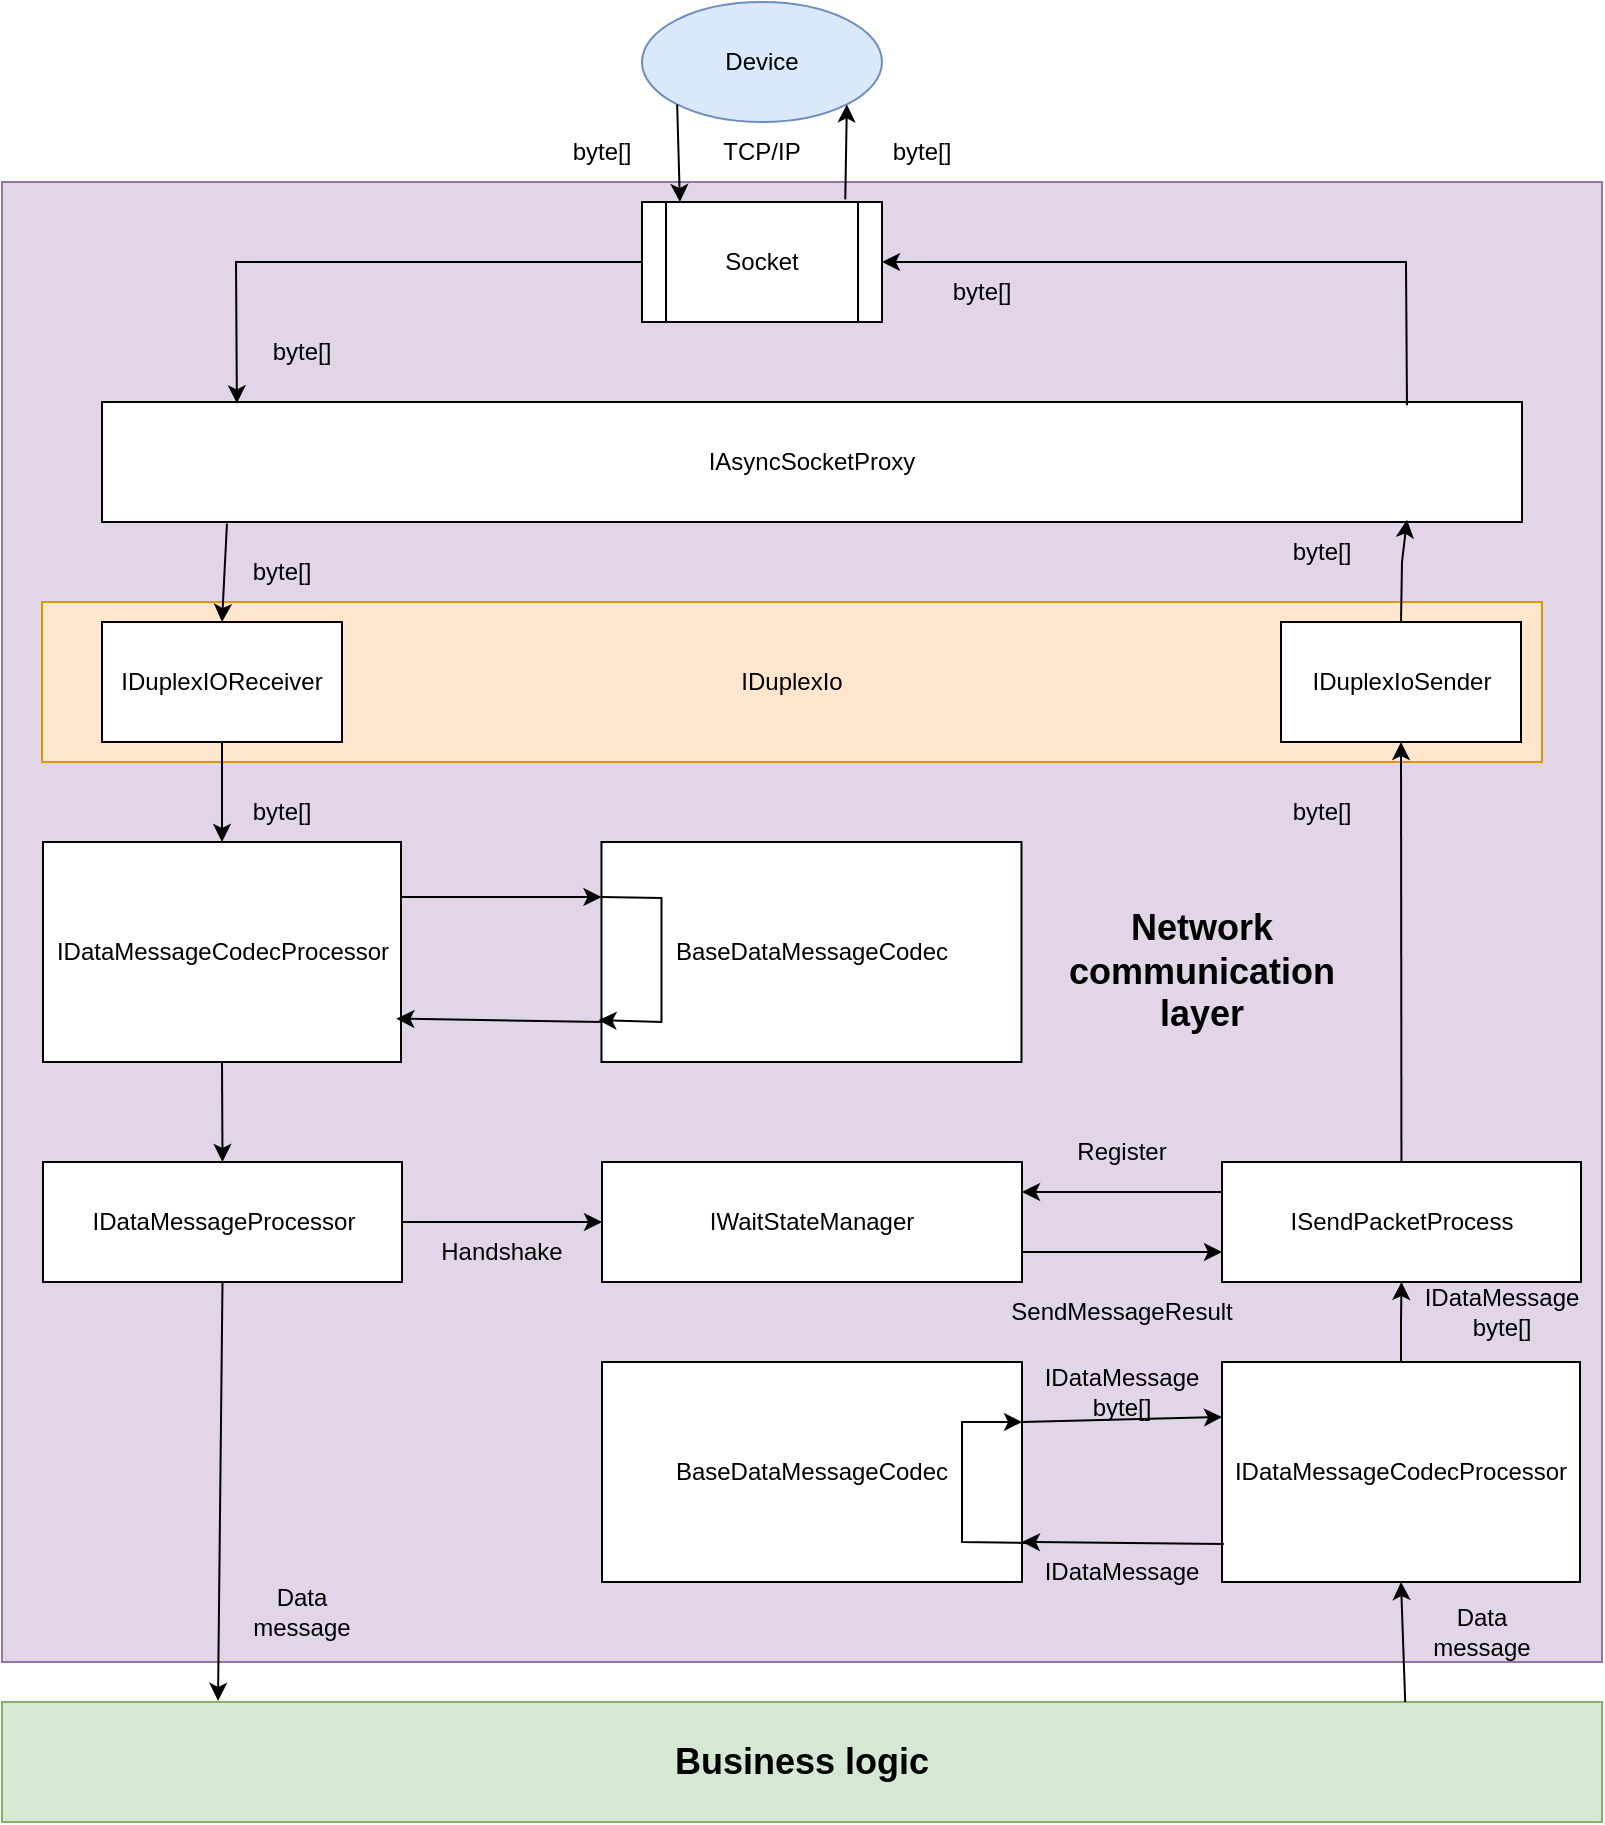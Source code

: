 <mxfile version="27.0.5">
  <diagram name="Seite-1" id="i6gNW_2jny0aC1WbpsvI">
    <mxGraphModel dx="1011" dy="690" grid="1" gridSize="10" guides="1" tooltips="1" connect="1" arrows="1" fold="1" page="1" pageScale="1" pageWidth="827" pageHeight="1169" math="0" shadow="0">
      <root>
        <mxCell id="0" />
        <mxCell id="1" parent="0" />
        <mxCell id="gcjxKdh7NK31AJYSXxOY-63" value="" style="rounded=0;whiteSpace=wrap;html=1;fillColor=#e1d5e7;strokeColor=#9673a6;" vertex="1" parent="1">
          <mxGeometry x="20" y="90" width="800" height="740" as="geometry" />
        </mxCell>
        <mxCell id="gcjxKdh7NK31AJYSXxOY-5" value="IDuplexIo" style="rounded=0;whiteSpace=wrap;html=1;fillColor=#ffe6cc;strokeColor=#d79b00;" vertex="1" parent="1">
          <mxGeometry x="40" y="300" width="750" height="80" as="geometry" />
        </mxCell>
        <mxCell id="gcjxKdh7NK31AJYSXxOY-1" value="IAsyncSocketProxy" style="rounded=0;whiteSpace=wrap;html=1;" vertex="1" parent="1">
          <mxGeometry x="70" y="200" width="710" height="60" as="geometry" />
        </mxCell>
        <mxCell id="gcjxKdh7NK31AJYSXxOY-2" value="Socket" style="shape=process;whiteSpace=wrap;html=1;backgroundOutline=1;" vertex="1" parent="1">
          <mxGeometry x="340" y="100" width="120" height="60" as="geometry" />
        </mxCell>
        <mxCell id="gcjxKdh7NK31AJYSXxOY-3" value="IDuplexIOReceiver" style="rounded=0;whiteSpace=wrap;html=1;" vertex="1" parent="1">
          <mxGeometry x="70" y="310" width="120" height="60" as="geometry" />
        </mxCell>
        <mxCell id="gcjxKdh7NK31AJYSXxOY-4" value="IDuplexIoSender" style="rounded=0;whiteSpace=wrap;html=1;" vertex="1" parent="1">
          <mxGeometry x="659.5" y="310" width="120" height="60" as="geometry" />
        </mxCell>
        <mxCell id="gcjxKdh7NK31AJYSXxOY-6" value="" style="endArrow=classic;html=1;rounded=0;entryX=0.5;entryY=0;entryDx=0;entryDy=0;exitX=0.088;exitY=1.012;exitDx=0;exitDy=0;exitPerimeter=0;" edge="1" parent="1" source="gcjxKdh7NK31AJYSXxOY-1" target="gcjxKdh7NK31AJYSXxOY-3">
          <mxGeometry width="50" height="50" relative="1" as="geometry">
            <mxPoint x="160" y="261" as="sourcePoint" />
            <mxPoint x="450" y="300" as="targetPoint" />
          </mxGeometry>
        </mxCell>
        <mxCell id="gcjxKdh7NK31AJYSXxOY-7" value="" style="endArrow=classic;html=1;rounded=0;exitX=0;exitY=0.5;exitDx=0;exitDy=0;entryX=0.095;entryY=0.011;entryDx=0;entryDy=0;entryPerimeter=0;" edge="1" parent="1" source="gcjxKdh7NK31AJYSXxOY-2" target="gcjxKdh7NK31AJYSXxOY-1">
          <mxGeometry width="50" height="50" relative="1" as="geometry">
            <mxPoint x="220" y="70" as="sourcePoint" />
            <mxPoint x="159" y="190" as="targetPoint" />
            <Array as="points">
              <mxPoint x="137" y="130" />
            </Array>
          </mxGeometry>
        </mxCell>
        <mxCell id="gcjxKdh7NK31AJYSXxOY-8" value="" style="endArrow=classic;html=1;rounded=0;exitX=0.919;exitY=0.028;exitDx=0;exitDy=0;exitPerimeter=0;entryX=1;entryY=0.5;entryDx=0;entryDy=0;" edge="1" parent="1" source="gcjxKdh7NK31AJYSXxOY-1" target="gcjxKdh7NK31AJYSXxOY-2">
          <mxGeometry width="50" height="50" relative="1" as="geometry">
            <mxPoint x="390" y="250" as="sourcePoint" />
            <mxPoint x="440" y="200" as="targetPoint" />
            <Array as="points">
              <mxPoint x="722" y="130" />
            </Array>
          </mxGeometry>
        </mxCell>
        <mxCell id="gcjxKdh7NK31AJYSXxOY-9" value="" style="endArrow=classic;html=1;rounded=0;exitX=0.5;exitY=0;exitDx=0;exitDy=0;entryX=0.919;entryY=0.981;entryDx=0;entryDy=0;entryPerimeter=0;" edge="1" parent="1" source="gcjxKdh7NK31AJYSXxOY-4" target="gcjxKdh7NK31AJYSXxOY-1">
          <mxGeometry width="50" height="50" relative="1" as="geometry">
            <mxPoint x="390" y="250" as="sourcePoint" />
            <mxPoint x="700" y="270" as="targetPoint" />
            <Array as="points">
              <mxPoint x="720" y="280" />
            </Array>
          </mxGeometry>
        </mxCell>
        <mxCell id="gcjxKdh7NK31AJYSXxOY-10" value="Device" style="ellipse;whiteSpace=wrap;html=1;fillColor=#dae8fc;strokeColor=#6c8ebf;" vertex="1" parent="1">
          <mxGeometry x="340" width="120" height="60" as="geometry" />
        </mxCell>
        <mxCell id="gcjxKdh7NK31AJYSXxOY-11" value="" style="endArrow=classic;html=1;rounded=0;exitX=0;exitY=1;exitDx=0;exitDy=0;entryX=0.158;entryY=0;entryDx=0;entryDy=0;entryPerimeter=0;" edge="1" parent="1" source="gcjxKdh7NK31AJYSXxOY-10" target="gcjxKdh7NK31AJYSXxOY-2">
          <mxGeometry width="50" height="50" relative="1" as="geometry">
            <mxPoint x="390" y="250" as="sourcePoint" />
            <mxPoint x="440" y="200" as="targetPoint" />
          </mxGeometry>
        </mxCell>
        <mxCell id="gcjxKdh7NK31AJYSXxOY-12" value="" style="endArrow=classic;html=1;rounded=0;entryX=1;entryY=1;entryDx=0;entryDy=0;exitX=0.847;exitY=-0.022;exitDx=0;exitDy=0;exitPerimeter=0;" edge="1" parent="1" source="gcjxKdh7NK31AJYSXxOY-2" target="gcjxKdh7NK31AJYSXxOY-10">
          <mxGeometry width="50" height="50" relative="1" as="geometry">
            <mxPoint x="390" y="250" as="sourcePoint" />
            <mxPoint x="440" y="200" as="targetPoint" />
          </mxGeometry>
        </mxCell>
        <mxCell id="gcjxKdh7NK31AJYSXxOY-13" value="byte[]" style="text;html=1;align=center;verticalAlign=middle;whiteSpace=wrap;rounded=0;" vertex="1" parent="1">
          <mxGeometry x="649.5" y="260" width="60" height="30" as="geometry" />
        </mxCell>
        <mxCell id="gcjxKdh7NK31AJYSXxOY-14" value="byte[]" style="text;html=1;align=center;verticalAlign=middle;whiteSpace=wrap;rounded=0;" vertex="1" parent="1">
          <mxGeometry x="130" y="270" width="60" height="30" as="geometry" />
        </mxCell>
        <mxCell id="gcjxKdh7NK31AJYSXxOY-15" value="byte[]" style="text;html=1;align=center;verticalAlign=middle;whiteSpace=wrap;rounded=0;" vertex="1" parent="1">
          <mxGeometry x="140" y="160" width="60" height="30" as="geometry" />
        </mxCell>
        <mxCell id="gcjxKdh7NK31AJYSXxOY-16" value="byte[]" style="text;html=1;align=center;verticalAlign=middle;whiteSpace=wrap;rounded=0;" vertex="1" parent="1">
          <mxGeometry x="480" y="130" width="60" height="30" as="geometry" />
        </mxCell>
        <mxCell id="gcjxKdh7NK31AJYSXxOY-17" value="byte[]" style="text;html=1;align=center;verticalAlign=middle;whiteSpace=wrap;rounded=0;" vertex="1" parent="1">
          <mxGeometry x="450" y="60" width="60" height="30" as="geometry" />
        </mxCell>
        <mxCell id="gcjxKdh7NK31AJYSXxOY-18" value="byte[]" style="text;html=1;align=center;verticalAlign=middle;whiteSpace=wrap;rounded=0;" vertex="1" parent="1">
          <mxGeometry x="290" y="60" width="60" height="30" as="geometry" />
        </mxCell>
        <mxCell id="gcjxKdh7NK31AJYSXxOY-19" value="TCP/IP" style="text;html=1;align=center;verticalAlign=middle;whiteSpace=wrap;rounded=0;" vertex="1" parent="1">
          <mxGeometry x="370" y="60" width="60" height="30" as="geometry" />
        </mxCell>
        <mxCell id="gcjxKdh7NK31AJYSXxOY-20" value="IDataMessageCodecProcessor" style="rounded=0;whiteSpace=wrap;html=1;" vertex="1" parent="1">
          <mxGeometry x="40.5" y="420" width="179" height="110" as="geometry" />
        </mxCell>
        <mxCell id="gcjxKdh7NK31AJYSXxOY-21" value="BaseDataMessageCodec" style="rounded=0;whiteSpace=wrap;html=1;" vertex="1" parent="1">
          <mxGeometry x="319.74" y="420" width="210" height="110" as="geometry" />
        </mxCell>
        <mxCell id="gcjxKdh7NK31AJYSXxOY-24" value="" style="endArrow=classic;html=1;rounded=0;exitX=1;exitY=0.25;exitDx=0;exitDy=0;entryX=0;entryY=0.25;entryDx=0;entryDy=0;" edge="1" parent="1" source="gcjxKdh7NK31AJYSXxOY-20" target="gcjxKdh7NK31AJYSXxOY-21">
          <mxGeometry width="50" height="50" relative="1" as="geometry">
            <mxPoint x="390" y="450" as="sourcePoint" />
            <mxPoint x="440" y="400" as="targetPoint" />
          </mxGeometry>
        </mxCell>
        <mxCell id="gcjxKdh7NK31AJYSXxOY-26" value="" style="endArrow=classic;html=1;rounded=0;entryX=-0.007;entryY=0.81;entryDx=0;entryDy=0;entryPerimeter=0;exitX=0;exitY=0.25;exitDx=0;exitDy=0;" edge="1" parent="1" source="gcjxKdh7NK31AJYSXxOY-21" target="gcjxKdh7NK31AJYSXxOY-21">
          <mxGeometry width="50" height="50" relative="1" as="geometry">
            <mxPoint x="319.74" y="450" as="sourcePoint" />
            <mxPoint x="319.74" y="520" as="targetPoint" />
            <Array as="points">
              <mxPoint x="349.74" y="448" />
              <mxPoint x="349.74" y="510" />
            </Array>
          </mxGeometry>
        </mxCell>
        <mxCell id="gcjxKdh7NK31AJYSXxOY-27" value="" style="endArrow=classic;html=1;rounded=0;entryX=0.987;entryY=0.803;entryDx=0;entryDy=0;entryPerimeter=0;" edge="1" parent="1" target="gcjxKdh7NK31AJYSXxOY-20">
          <mxGeometry width="50" height="50" relative="1" as="geometry">
            <mxPoint x="320" y="510" as="sourcePoint" />
            <mxPoint x="280" y="510" as="targetPoint" />
          </mxGeometry>
        </mxCell>
        <mxCell id="gcjxKdh7NK31AJYSXxOY-31" value="" style="endArrow=classic;html=1;rounded=0;entryX=0.5;entryY=1;entryDx=0;entryDy=0;" edge="1" parent="1" source="gcjxKdh7NK31AJYSXxOY-42" target="gcjxKdh7NK31AJYSXxOY-4">
          <mxGeometry width="50" height="50" relative="1" as="geometry">
            <mxPoint x="719.5" y="420.0" as="sourcePoint" />
            <mxPoint x="459.5" y="450" as="targetPoint" />
          </mxGeometry>
        </mxCell>
        <mxCell id="gcjxKdh7NK31AJYSXxOY-33" value="" style="endArrow=classic;html=1;rounded=0;exitX=0.5;exitY=1;exitDx=0;exitDy=0;entryX=0.5;entryY=0;entryDx=0;entryDy=0;" edge="1" parent="1" source="gcjxKdh7NK31AJYSXxOY-3" target="gcjxKdh7NK31AJYSXxOY-20">
          <mxGeometry width="50" height="50" relative="1" as="geometry">
            <mxPoint x="240" y="500" as="sourcePoint" />
            <mxPoint x="290" y="450" as="targetPoint" />
          </mxGeometry>
        </mxCell>
        <mxCell id="gcjxKdh7NK31AJYSXxOY-35" value="IDataMessageProcessor" style="rounded=0;whiteSpace=wrap;html=1;" vertex="1" parent="1">
          <mxGeometry x="40.5" y="580" width="179.5" height="60" as="geometry" />
        </mxCell>
        <mxCell id="gcjxKdh7NK31AJYSXxOY-36" value="BaseDataMessageCodec" style="rounded=0;whiteSpace=wrap;html=1;" vertex="1" parent="1">
          <mxGeometry x="320" y="680" width="210" height="110" as="geometry" />
        </mxCell>
        <mxCell id="gcjxKdh7NK31AJYSXxOY-37" value="IDataMessageCodecProcessor" style="rounded=0;whiteSpace=wrap;html=1;" vertex="1" parent="1">
          <mxGeometry x="630" y="680" width="179" height="110" as="geometry" />
        </mxCell>
        <mxCell id="gcjxKdh7NK31AJYSXxOY-39" value="" style="endArrow=classic;html=1;rounded=0;exitX=0.005;exitY=0.827;exitDx=0;exitDy=0;entryX=1;entryY=0.25;entryDx=0;entryDy=0;exitPerimeter=0;" edge="1" parent="1" source="gcjxKdh7NK31AJYSXxOY-37">
          <mxGeometry width="50" height="50" relative="1" as="geometry">
            <mxPoint x="630" y="770" as="sourcePoint" />
            <mxPoint x="530" y="770" as="targetPoint" />
          </mxGeometry>
        </mxCell>
        <mxCell id="gcjxKdh7NK31AJYSXxOY-40" value="" style="endArrow=classic;html=1;rounded=0;exitX=1;exitY=0.75;exitDx=0;exitDy=0;entryX=0;entryY=0.25;entryDx=0;entryDy=0;" edge="1" parent="1" target="gcjxKdh7NK31AJYSXxOY-37">
          <mxGeometry width="50" height="50" relative="1" as="geometry">
            <mxPoint x="530" y="710" as="sourcePoint" />
            <mxPoint x="600" y="710" as="targetPoint" />
          </mxGeometry>
        </mxCell>
        <mxCell id="gcjxKdh7NK31AJYSXxOY-41" value="" style="endArrow=classic;html=1;rounded=0;exitX=1;exitY=0.25;exitDx=0;exitDy=0;" edge="1" parent="1">
          <mxGeometry width="50" height="50" relative="1" as="geometry">
            <mxPoint x="532.52" y="770.48" as="sourcePoint" />
            <mxPoint x="530" y="710" as="targetPoint" />
            <Array as="points">
              <mxPoint x="500" y="770" />
              <mxPoint x="500" y="710" />
            </Array>
          </mxGeometry>
        </mxCell>
        <mxCell id="gcjxKdh7NK31AJYSXxOY-42" value="ISendPacketProcess" style="rounded=0;whiteSpace=wrap;html=1;" vertex="1" parent="1">
          <mxGeometry x="630" y="580" width="179.5" height="60" as="geometry" />
        </mxCell>
        <mxCell id="gcjxKdh7NK31AJYSXxOY-43" value="IWaitStateManager" style="rounded=0;whiteSpace=wrap;html=1;" vertex="1" parent="1">
          <mxGeometry x="320" y="580" width="210" height="60" as="geometry" />
        </mxCell>
        <mxCell id="gcjxKdh7NK31AJYSXxOY-44" value="" style="endArrow=classic;html=1;rounded=0;exitX=0;exitY=0.25;exitDx=0;exitDy=0;entryX=1;entryY=0.25;entryDx=0;entryDy=0;" edge="1" parent="1" source="gcjxKdh7NK31AJYSXxOY-42" target="gcjxKdh7NK31AJYSXxOY-43">
          <mxGeometry width="50" height="50" relative="1" as="geometry">
            <mxPoint x="450" y="570" as="sourcePoint" />
            <mxPoint x="500" y="520" as="targetPoint" />
          </mxGeometry>
        </mxCell>
        <mxCell id="gcjxKdh7NK31AJYSXxOY-45" value="" style="endArrow=classic;html=1;rounded=0;exitX=1;exitY=0.75;exitDx=0;exitDy=0;entryX=0;entryY=0.75;entryDx=0;entryDy=0;" edge="1" parent="1" source="gcjxKdh7NK31AJYSXxOY-43" target="gcjxKdh7NK31AJYSXxOY-42">
          <mxGeometry width="50" height="50" relative="1" as="geometry">
            <mxPoint x="450" y="570" as="sourcePoint" />
            <mxPoint x="500" y="520" as="targetPoint" />
          </mxGeometry>
        </mxCell>
        <mxCell id="gcjxKdh7NK31AJYSXxOY-46" value="Register" style="text;html=1;align=center;verticalAlign=middle;whiteSpace=wrap;rounded=0;" vertex="1" parent="1">
          <mxGeometry x="550" y="560" width="60" height="30" as="geometry" />
        </mxCell>
        <mxCell id="gcjxKdh7NK31AJYSXxOY-49" value="" style="edgeStyle=orthogonalEdgeStyle;rounded=0;orthogonalLoop=1;jettySize=auto;html=1;exitX=0.5;exitY=0;exitDx=0;exitDy=0;entryX=0.5;entryY=1;entryDx=0;entryDy=0;" edge="1" parent="1" source="gcjxKdh7NK31AJYSXxOY-37" target="gcjxKdh7NK31AJYSXxOY-42">
          <mxGeometry relative="1" as="geometry" />
        </mxCell>
        <mxCell id="gcjxKdh7NK31AJYSXxOY-47" value="SendMessageResult" style="text;html=1;align=center;verticalAlign=middle;whiteSpace=wrap;rounded=0;" vertex="1" parent="1">
          <mxGeometry x="550" y="640" width="60" height="30" as="geometry" />
        </mxCell>
        <mxCell id="gcjxKdh7NK31AJYSXxOY-50" value="byte[]" style="text;html=1;align=center;verticalAlign=middle;whiteSpace=wrap;rounded=0;" vertex="1" parent="1">
          <mxGeometry x="649.5" y="390" width="60" height="30" as="geometry" />
        </mxCell>
        <mxCell id="gcjxKdh7NK31AJYSXxOY-51" value="IDataMessage&lt;div&gt;byte[]&lt;/div&gt;" style="text;html=1;align=center;verticalAlign=middle;whiteSpace=wrap;rounded=0;" vertex="1" parent="1">
          <mxGeometry x="739.5" y="640" width="60" height="30" as="geometry" />
        </mxCell>
        <mxCell id="gcjxKdh7NK31AJYSXxOY-52" value="IDataMessage" style="text;html=1;align=center;verticalAlign=middle;whiteSpace=wrap;rounded=0;" vertex="1" parent="1">
          <mxGeometry x="550" y="770" width="60" height="30" as="geometry" />
        </mxCell>
        <mxCell id="gcjxKdh7NK31AJYSXxOY-53" value="Data message" style="text;html=1;align=center;verticalAlign=middle;whiteSpace=wrap;rounded=0;" vertex="1" parent="1">
          <mxGeometry x="140" y="790" width="60" height="30" as="geometry" />
        </mxCell>
        <mxCell id="gcjxKdh7NK31AJYSXxOY-54" value="IDataMessage&lt;div&gt;byte[]&lt;/div&gt;" style="text;html=1;align=center;verticalAlign=middle;whiteSpace=wrap;rounded=0;" vertex="1" parent="1">
          <mxGeometry x="550" y="680" width="60" height="30" as="geometry" />
        </mxCell>
        <mxCell id="gcjxKdh7NK31AJYSXxOY-55" value="byte[]" style="text;html=1;align=center;verticalAlign=middle;whiteSpace=wrap;rounded=0;" vertex="1" parent="1">
          <mxGeometry x="130" y="390" width="60" height="30" as="geometry" />
        </mxCell>
        <mxCell id="gcjxKdh7NK31AJYSXxOY-56" value="Handshake" style="text;html=1;align=center;verticalAlign=middle;whiteSpace=wrap;rounded=0;" vertex="1" parent="1">
          <mxGeometry x="240" y="610" width="60" height="30" as="geometry" />
        </mxCell>
        <mxCell id="gcjxKdh7NK31AJYSXxOY-57" value="" style="endArrow=classic;html=1;rounded=0;exitX=1;exitY=0.5;exitDx=0;exitDy=0;" edge="1" parent="1" source="gcjxKdh7NK31AJYSXxOY-35" target="gcjxKdh7NK31AJYSXxOY-43">
          <mxGeometry width="50" height="50" relative="1" as="geometry">
            <mxPoint x="450" y="610" as="sourcePoint" />
            <mxPoint x="500" y="560" as="targetPoint" />
          </mxGeometry>
        </mxCell>
        <mxCell id="gcjxKdh7NK31AJYSXxOY-58" value="" style="endArrow=classic;html=1;rounded=0;exitX=0.5;exitY=1;exitDx=0;exitDy=0;entryX=0.5;entryY=0;entryDx=0;entryDy=0;" edge="1" parent="1" source="gcjxKdh7NK31AJYSXxOY-20" target="gcjxKdh7NK31AJYSXxOY-35">
          <mxGeometry width="50" height="50" relative="1" as="geometry">
            <mxPoint x="450" y="610" as="sourcePoint" />
            <mxPoint x="500" y="560" as="targetPoint" />
          </mxGeometry>
        </mxCell>
        <mxCell id="gcjxKdh7NK31AJYSXxOY-59" value="" style="endArrow=classic;html=1;rounded=0;exitX=0.5;exitY=1;exitDx=0;exitDy=0;entryX=0.135;entryY=-0.009;entryDx=0;entryDy=0;entryPerimeter=0;" edge="1" parent="1" source="gcjxKdh7NK31AJYSXxOY-35" target="gcjxKdh7NK31AJYSXxOY-60">
          <mxGeometry width="50" height="50" relative="1" as="geometry">
            <mxPoint x="450" y="690" as="sourcePoint" />
            <mxPoint x="130" y="710" as="targetPoint" />
          </mxGeometry>
        </mxCell>
        <mxCell id="gcjxKdh7NK31AJYSXxOY-60" value="Business logic" style="rounded=0;whiteSpace=wrap;html=1;fillColor=#d5e8d4;strokeColor=#82b366;fontSize=18;fontStyle=1" vertex="1" parent="1">
          <mxGeometry x="20" y="850" width="800" height="60" as="geometry" />
        </mxCell>
        <mxCell id="gcjxKdh7NK31AJYSXxOY-61" value="" style="endArrow=classic;html=1;rounded=0;exitX=0.877;exitY=0;exitDx=0;exitDy=0;exitPerimeter=0;entryX=0.5;entryY=1;entryDx=0;entryDy=0;" edge="1" parent="1" source="gcjxKdh7NK31AJYSXxOY-60" target="gcjxKdh7NK31AJYSXxOY-37">
          <mxGeometry width="50" height="50" relative="1" as="geometry">
            <mxPoint x="450" y="860" as="sourcePoint" />
            <mxPoint x="500" y="810" as="targetPoint" />
          </mxGeometry>
        </mxCell>
        <mxCell id="gcjxKdh7NK31AJYSXxOY-62" value="Data message" style="text;html=1;align=center;verticalAlign=middle;whiteSpace=wrap;rounded=0;" vertex="1" parent="1">
          <mxGeometry x="730" y="800" width="60" height="30" as="geometry" />
        </mxCell>
        <mxCell id="gcjxKdh7NK31AJYSXxOY-64" value="Network communication layer" style="text;html=1;align=center;verticalAlign=middle;whiteSpace=wrap;rounded=0;fontSize=18;fontStyle=1" vertex="1" parent="1">
          <mxGeometry x="589.5" y="470" width="60" height="30" as="geometry" />
        </mxCell>
      </root>
    </mxGraphModel>
  </diagram>
</mxfile>
